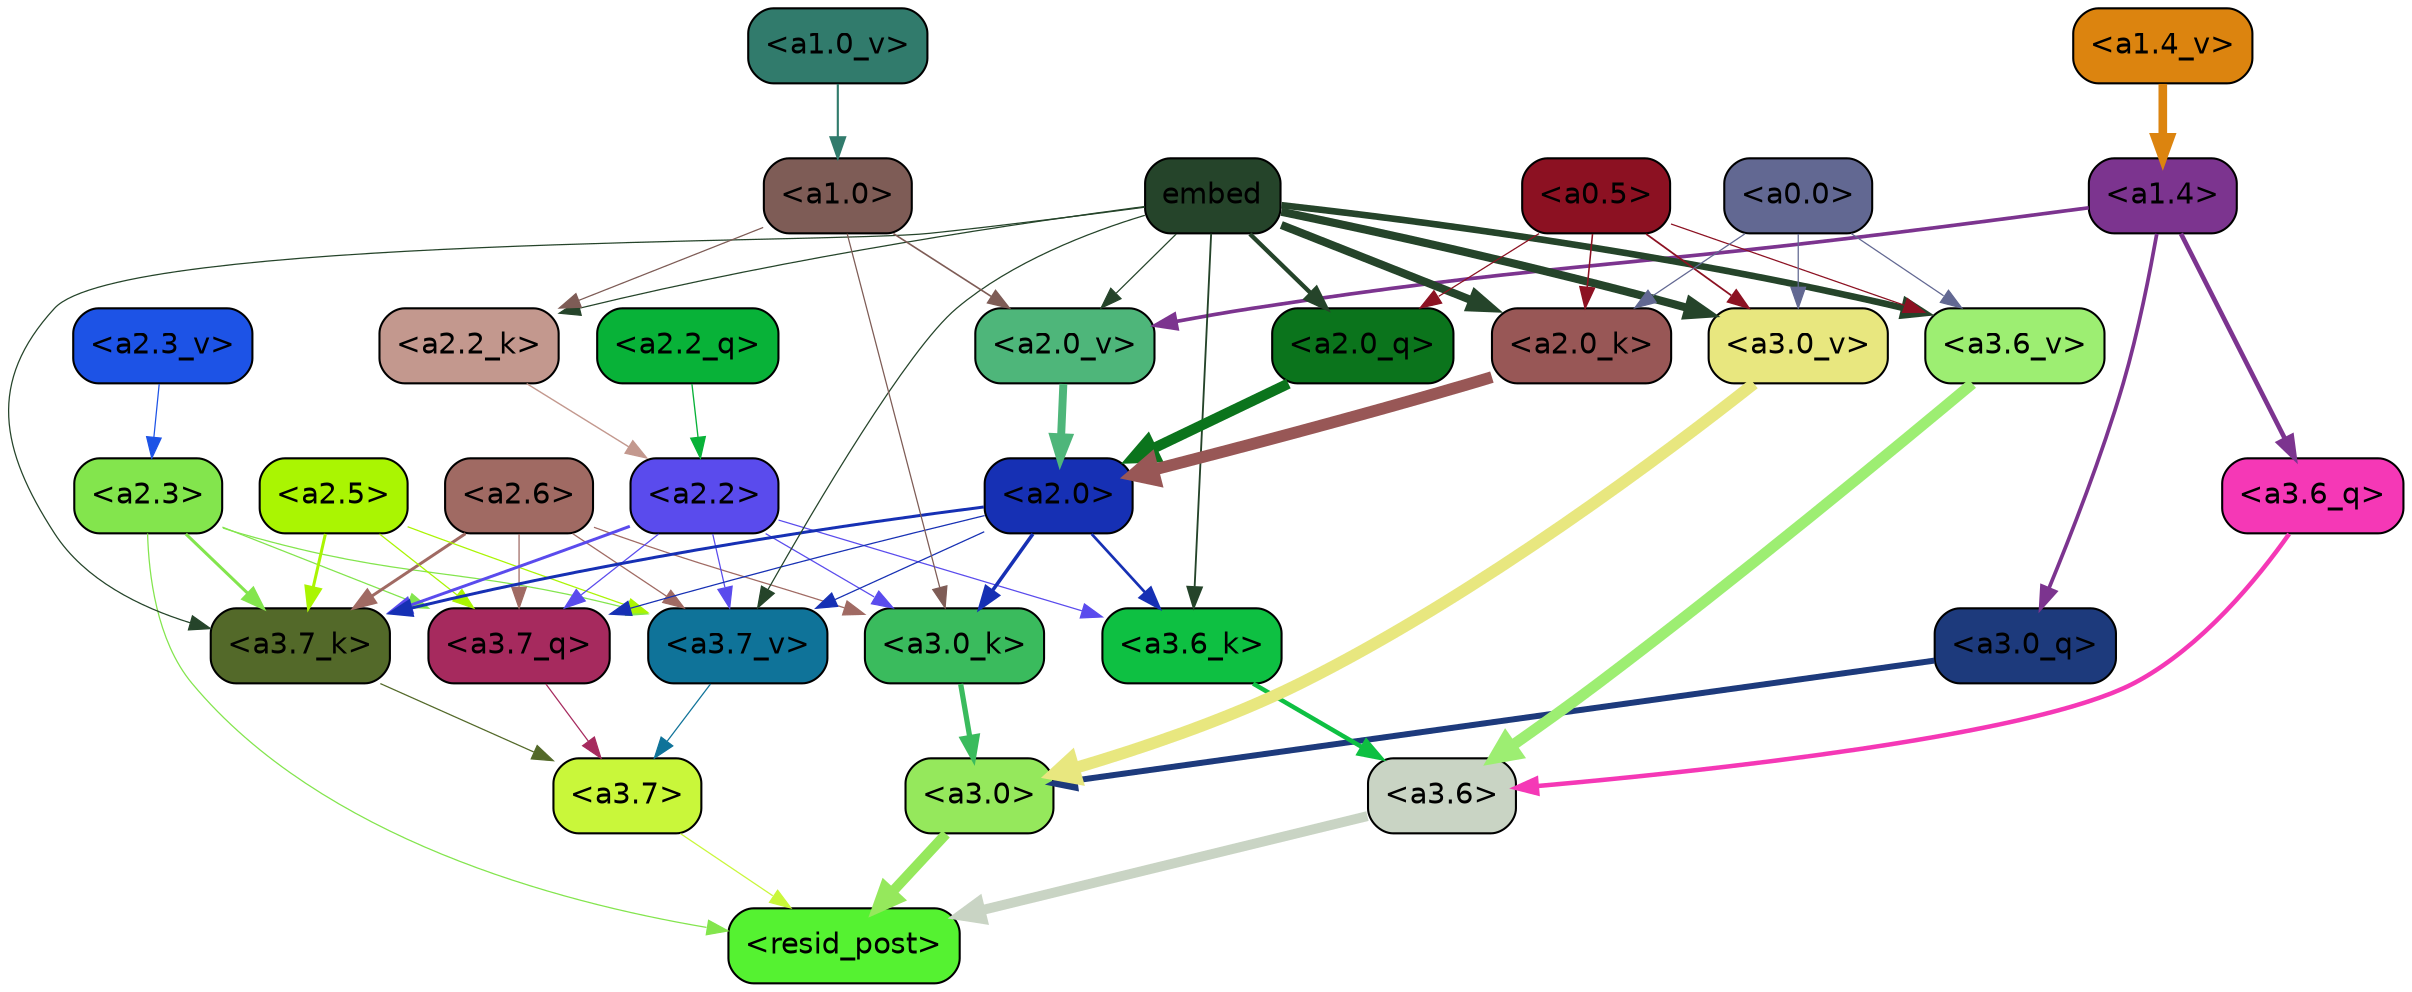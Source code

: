 strict digraph "" {
	graph [bgcolor=transparent,
		layout=dot,
		overlap=false,
		splines=true
	];
	"<a3.7>"	[color=black,
		fillcolor="#c9f73a",
		fontname=Helvetica,
		shape=box,
		style="filled, rounded"];
	"<resid_post>"	[color=black,
		fillcolor="#55f231",
		fontname=Helvetica,
		shape=box,
		style="filled, rounded"];
	"<a3.7>" -> "<resid_post>"	[color="#c9f73a",
		penwidth=0.6];
	"<a3.6>"	[color=black,
		fillcolor="#c9d4c4",
		fontname=Helvetica,
		shape=box,
		style="filled, rounded"];
	"<a3.6>" -> "<resid_post>"	[color="#c9d4c4",
		penwidth=4.746312499046326];
	"<a3.0>"	[color=black,
		fillcolor="#95e85c",
		fontname=Helvetica,
		shape=box,
		style="filled, rounded"];
	"<a3.0>" -> "<resid_post>"	[color="#95e85c",
		penwidth=4.896343111991882];
	"<a2.3>"	[color=black,
		fillcolor="#83e54d",
		fontname=Helvetica,
		shape=box,
		style="filled, rounded"];
	"<a2.3>" -> "<resid_post>"	[color="#83e54d",
		penwidth=0.6];
	"<a3.7_q>"	[color=black,
		fillcolor="#a62a5e",
		fontname=Helvetica,
		shape=box,
		style="filled, rounded"];
	"<a2.3>" -> "<a3.7_q>"	[color="#83e54d",
		penwidth=0.6];
	"<a3.7_k>"	[color=black,
		fillcolor="#536929",
		fontname=Helvetica,
		shape=box,
		style="filled, rounded"];
	"<a2.3>" -> "<a3.7_k>"	[color="#83e54d",
		penwidth=1.467104621231556];
	"<a3.7_v>"	[color=black,
		fillcolor="#0f7399",
		fontname=Helvetica,
		shape=box,
		style="filled, rounded"];
	"<a2.3>" -> "<a3.7_v>"	[color="#83e54d",
		penwidth=0.6];
	"<a3.7_q>" -> "<a3.7>"	[color="#a62a5e",
		penwidth=0.6];
	"<a3.6_q>"	[color=black,
		fillcolor="#f538b6",
		fontname=Helvetica,
		shape=box,
		style="filled, rounded"];
	"<a3.6_q>" -> "<a3.6>"	[color="#f538b6",
		penwidth=2.160832464694977];
	"<a3.0_q>"	[color=black,
		fillcolor="#1d3a7c",
		fontname=Helvetica,
		shape=box,
		style="filled, rounded"];
	"<a3.0_q>" -> "<a3.0>"	[color="#1d3a7c",
		penwidth=2.870753765106201];
	"<a3.7_k>" -> "<a3.7>"	[color="#536929",
		penwidth=0.6];
	"<a3.6_k>"	[color=black,
		fillcolor="#0ec042",
		fontname=Helvetica,
		shape=box,
		style="filled, rounded"];
	"<a3.6_k>" -> "<a3.6>"	[color="#0ec042",
		penwidth=2.13908451795578];
	"<a3.0_k>"	[color=black,
		fillcolor="#3abb5d",
		fontname=Helvetica,
		shape=box,
		style="filled, rounded"];
	"<a3.0_k>" -> "<a3.0>"	[color="#3abb5d",
		penwidth=2.520303964614868];
	"<a3.7_v>" -> "<a3.7>"	[color="#0f7399",
		penwidth=0.6];
	"<a3.6_v>"	[color=black,
		fillcolor="#9dee72",
		fontname=Helvetica,
		shape=box,
		style="filled, rounded"];
	"<a3.6_v>" -> "<a3.6>"	[color="#9dee72",
		penwidth=5.297133803367615];
	"<a3.0_v>"	[color=black,
		fillcolor="#e8e77f",
		fontname=Helvetica,
		shape=box,
		style="filled, rounded"];
	"<a3.0_v>" -> "<a3.0>"	[color="#e8e77f",
		penwidth=5.680712580680847];
	"<a2.6>"	[color=black,
		fillcolor="#a06a63",
		fontname=Helvetica,
		shape=box,
		style="filled, rounded"];
	"<a2.6>" -> "<a3.7_q>"	[color="#a06a63",
		penwidth=0.6];
	"<a2.6>" -> "<a3.7_k>"	[color="#a06a63",
		penwidth=1.4453159049153328];
	"<a2.6>" -> "<a3.0_k>"	[color="#a06a63",
		penwidth=0.6];
	"<a2.6>" -> "<a3.7_v>"	[color="#a06a63",
		penwidth=0.6];
	"<a2.5>"	[color=black,
		fillcolor="#aaf502",
		fontname=Helvetica,
		shape=box,
		style="filled, rounded"];
	"<a2.5>" -> "<a3.7_q>"	[color="#aaf502",
		penwidth=0.6];
	"<a2.5>" -> "<a3.7_k>"	[color="#aaf502",
		penwidth=1.4526091292500496];
	"<a2.5>" -> "<a3.7_v>"	[color="#aaf502",
		penwidth=0.6];
	"<a2.2>"	[color=black,
		fillcolor="#5a4bed",
		fontname=Helvetica,
		shape=box,
		style="filled, rounded"];
	"<a2.2>" -> "<a3.7_q>"	[color="#5a4bed",
		penwidth=0.6];
	"<a2.2>" -> "<a3.7_k>"	[color="#5a4bed",
		penwidth=1.4310357049107552];
	"<a2.2>" -> "<a3.6_k>"	[color="#5a4bed",
		penwidth=0.6];
	"<a2.2>" -> "<a3.0_k>"	[color="#5a4bed",
		penwidth=0.6];
	"<a2.2>" -> "<a3.7_v>"	[color="#5a4bed",
		penwidth=0.6];
	"<a2.0>"	[color=black,
		fillcolor="#1630b4",
		fontname=Helvetica,
		shape=box,
		style="filled, rounded"];
	"<a2.0>" -> "<a3.7_q>"	[color="#1630b4",
		penwidth=0.6];
	"<a2.0>" -> "<a3.7_k>"	[color="#1630b4",
		penwidth=1.4314699843525887];
	"<a2.0>" -> "<a3.6_k>"	[color="#1630b4",
		penwidth=1.2950235605239868];
	"<a2.0>" -> "<a3.0_k>"	[color="#1630b4",
		penwidth=1.712992787361145];
	"<a2.0>" -> "<a3.7_v>"	[color="#1630b4",
		penwidth=0.6];
	"<a1.4>"	[color=black,
		fillcolor="#7c348f",
		fontname=Helvetica,
		shape=box,
		style="filled, rounded"];
	"<a1.4>" -> "<a3.6_q>"	[color="#7c348f",
		penwidth=2.242796540260315];
	"<a1.4>" -> "<a3.0_q>"	[color="#7c348f",
		penwidth=1.7808996737003326];
	"<a2.0_v>"	[color=black,
		fillcolor="#4eb67a",
		fontname=Helvetica,
		shape=box,
		style="filled, rounded"];
	"<a1.4>" -> "<a2.0_v>"	[color="#7c348f",
		penwidth=1.7603429555892944];
	embed	[color=black,
		fillcolor="#25442a",
		fontname=Helvetica,
		shape=box,
		style="filled, rounded"];
	embed -> "<a3.7_k>"	[color="#25442a",
		penwidth=0.6];
	embed -> "<a3.6_k>"	[color="#25442a",
		penwidth=0.891706109046936];
	embed -> "<a3.7_v>"	[color="#25442a",
		penwidth=0.6];
	embed -> "<a3.6_v>"	[color="#25442a",
		penwidth=3.1766927242279053];
	embed -> "<a3.0_v>"	[color="#25442a",
		penwidth=3.9005755856633186];
	"<a2.0_q>"	[color=black,
		fillcolor="#0b741c",
		fontname=Helvetica,
		shape=box,
		style="filled, rounded"];
	embed -> "<a2.0_q>"	[color="#25442a",
		penwidth=2.0810389518737793];
	"<a2.2_k>"	[color=black,
		fillcolor="#c3988e",
		fontname=Helvetica,
		shape=box,
		style="filled, rounded"];
	embed -> "<a2.2_k>"	[color="#25442a",
		penwidth=0.6];
	"<a2.0_k>"	[color=black,
		fillcolor="#985756",
		fontname=Helvetica,
		shape=box,
		style="filled, rounded"];
	embed -> "<a2.0_k>"	[color="#25442a",
		penwidth=3.8915770053863525];
	embed -> "<a2.0_v>"	[color="#25442a",
		penwidth=0.6];
	"<a1.0>"	[color=black,
		fillcolor="#7e5c56",
		fontname=Helvetica,
		shape=box,
		style="filled, rounded"];
	"<a1.0>" -> "<a3.0_k>"	[color="#7e5c56",
		penwidth=0.6];
	"<a1.0>" -> "<a2.2_k>"	[color="#7e5c56",
		penwidth=0.6];
	"<a1.0>" -> "<a2.0_v>"	[color="#7e5c56",
		penwidth=0.7897878289222717];
	"<a0.5>"	[color=black,
		fillcolor="#8c1122",
		fontname=Helvetica,
		shape=box,
		style="filled, rounded"];
	"<a0.5>" -> "<a3.6_v>"	[color="#8c1122",
		penwidth=0.6];
	"<a0.5>" -> "<a3.0_v>"	[color="#8c1122",
		penwidth=0.8493617177009583];
	"<a0.5>" -> "<a2.0_q>"	[color="#8c1122",
		penwidth=0.6];
	"<a0.5>" -> "<a2.0_k>"	[color="#8c1122",
		penwidth=0.7482255101203918];
	"<a0.0>"	[color=black,
		fillcolor="#626892",
		fontname=Helvetica,
		shape=box,
		style="filled, rounded"];
	"<a0.0>" -> "<a3.6_v>"	[color="#626892",
		penwidth=0.6];
	"<a0.0>" -> "<a3.0_v>"	[color="#626892",
		penwidth=0.6];
	"<a0.0>" -> "<a2.0_k>"	[color="#626892",
		penwidth=0.6];
	"<a2.2_q>"	[color=black,
		fillcolor="#08b238",
		fontname=Helvetica,
		shape=box,
		style="filled, rounded"];
	"<a2.2_q>" -> "<a2.2>"	[color="#08b238",
		penwidth=0.6449352353811264];
	"<a2.0_q>" -> "<a2.0>"	[color="#0b741c",
		penwidth=5.017253503203392];
	"<a2.2_k>" -> "<a2.2>"	[color="#c3988e",
		penwidth=0.6690489649772644];
	"<a2.0_k>" -> "<a2.0>"	[color="#985756",
		penwidth=5.656688302755356];
	"<a2.3_v>"	[color=black,
		fillcolor="#1d53e6",
		fontname=Helvetica,
		shape=box,
		style="filled, rounded"];
	"<a2.3_v>" -> "<a2.3>"	[color="#1d53e6",
		penwidth=0.6];
	"<a2.0_v>" -> "<a2.0>"	[color="#4eb67a",
		penwidth=3.8170836865901947];
	"<a1.4_v>"	[color=black,
		fillcolor="#dc840f",
		fontname=Helvetica,
		shape=box,
		style="filled, rounded"];
	"<a1.4_v>" -> "<a1.4>"	[color="#dc840f",
		penwidth=4.140247106552124];
	"<a1.0_v>"	[color=black,
		fillcolor="#317b6c",
		fontname=Helvetica,
		shape=box,
		style="filled, rounded"];
	"<a1.0_v>" -> "<a1.0>"	[color="#317b6c",
		penwidth=1.020309567451477];
}
